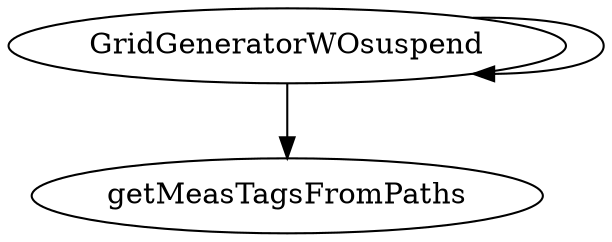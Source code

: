 /* Created by mdot for Matlab */
digraph m2html {
  GridGeneratorWOsuspend -> GridGeneratorWOsuspend;
  GridGeneratorWOsuspend -> getMeasTagsFromPaths;

  GridGeneratorWOsuspend [URL="GridGeneratorWOsuspend.html"];
  getMeasTagsFromPaths [URL="getMeasTagsFromPaths.html"];
}